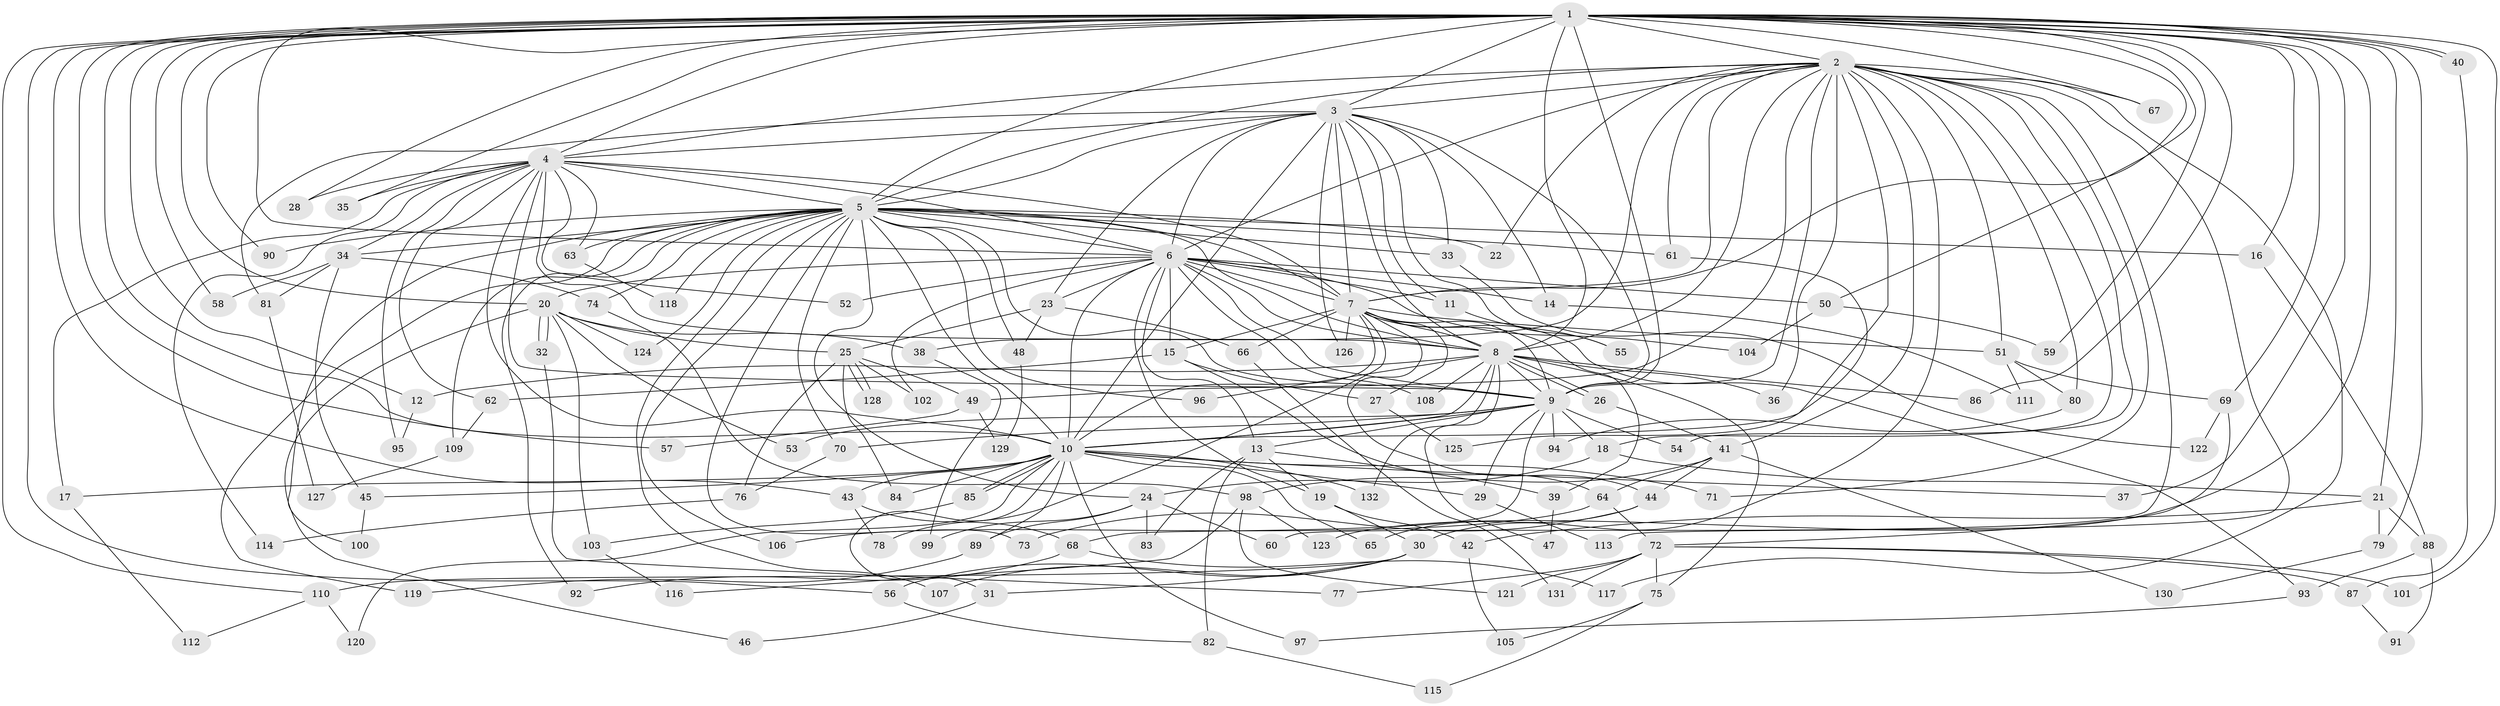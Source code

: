 // coarse degree distribution, {33: 0.01020408163265306, 23: 0.01020408163265306, 17: 0.01020408163265306, 18: 0.030612244897959183, 27: 0.01020408163265306, 19: 0.01020408163265306, 16: 0.01020408163265306, 24: 0.01020408163265306, 3: 0.25510204081632654, 7: 0.01020408163265306, 6: 0.04081632653061224, 4: 0.08163265306122448, 9: 0.02040816326530612, 2: 0.4387755102040816, 5: 0.030612244897959183, 8: 0.02040816326530612}
// Generated by graph-tools (version 1.1) at 2025/51/02/27/25 19:51:50]
// undirected, 132 vertices, 289 edges
graph export_dot {
graph [start="1"]
  node [color=gray90,style=filled];
  1;
  2;
  3;
  4;
  5;
  6;
  7;
  8;
  9;
  10;
  11;
  12;
  13;
  14;
  15;
  16;
  17;
  18;
  19;
  20;
  21;
  22;
  23;
  24;
  25;
  26;
  27;
  28;
  29;
  30;
  31;
  32;
  33;
  34;
  35;
  36;
  37;
  38;
  39;
  40;
  41;
  42;
  43;
  44;
  45;
  46;
  47;
  48;
  49;
  50;
  51;
  52;
  53;
  54;
  55;
  56;
  57;
  58;
  59;
  60;
  61;
  62;
  63;
  64;
  65;
  66;
  67;
  68;
  69;
  70;
  71;
  72;
  73;
  74;
  75;
  76;
  77;
  78;
  79;
  80;
  81;
  82;
  83;
  84;
  85;
  86;
  87;
  88;
  89;
  90;
  91;
  92;
  93;
  94;
  95;
  96;
  97;
  98;
  99;
  100;
  101;
  102;
  103;
  104;
  105;
  106;
  107;
  108;
  109;
  110;
  111;
  112;
  113;
  114;
  115;
  116;
  117;
  118;
  119;
  120;
  121;
  122;
  123;
  124;
  125;
  126;
  127;
  128;
  129;
  130;
  131;
  132;
  1 -- 2;
  1 -- 3;
  1 -- 4;
  1 -- 5;
  1 -- 6;
  1 -- 7;
  1 -- 8;
  1 -- 9;
  1 -- 10;
  1 -- 12;
  1 -- 16;
  1 -- 20;
  1 -- 21;
  1 -- 28;
  1 -- 35;
  1 -- 37;
  1 -- 40;
  1 -- 40;
  1 -- 43;
  1 -- 50;
  1 -- 56;
  1 -- 57;
  1 -- 58;
  1 -- 59;
  1 -- 67;
  1 -- 69;
  1 -- 79;
  1 -- 86;
  1 -- 90;
  1 -- 101;
  1 -- 110;
  1 -- 123;
  2 -- 3;
  2 -- 4;
  2 -- 5;
  2 -- 6;
  2 -- 7;
  2 -- 8;
  2 -- 9;
  2 -- 10;
  2 -- 18;
  2 -- 22;
  2 -- 30;
  2 -- 36;
  2 -- 38;
  2 -- 41;
  2 -- 49;
  2 -- 51;
  2 -- 54;
  2 -- 60;
  2 -- 61;
  2 -- 67;
  2 -- 71;
  2 -- 80;
  2 -- 113;
  2 -- 117;
  3 -- 4;
  3 -- 5;
  3 -- 6;
  3 -- 7;
  3 -- 8;
  3 -- 9;
  3 -- 10;
  3 -- 11;
  3 -- 14;
  3 -- 23;
  3 -- 33;
  3 -- 55;
  3 -- 81;
  3 -- 126;
  4 -- 5;
  4 -- 6;
  4 -- 7;
  4 -- 8;
  4 -- 9;
  4 -- 10;
  4 -- 17;
  4 -- 28;
  4 -- 34;
  4 -- 35;
  4 -- 52;
  4 -- 62;
  4 -- 63;
  4 -- 95;
  4 -- 114;
  5 -- 6;
  5 -- 7;
  5 -- 8;
  5 -- 9;
  5 -- 10;
  5 -- 16;
  5 -- 22;
  5 -- 24;
  5 -- 33;
  5 -- 34;
  5 -- 48;
  5 -- 61;
  5 -- 63;
  5 -- 70;
  5 -- 73;
  5 -- 74;
  5 -- 90;
  5 -- 92;
  5 -- 96;
  5 -- 100;
  5 -- 106;
  5 -- 107;
  5 -- 109;
  5 -- 118;
  5 -- 119;
  5 -- 124;
  6 -- 7;
  6 -- 8;
  6 -- 9;
  6 -- 10;
  6 -- 11;
  6 -- 13;
  6 -- 14;
  6 -- 15;
  6 -- 19;
  6 -- 20;
  6 -- 23;
  6 -- 50;
  6 -- 52;
  6 -- 102;
  6 -- 104;
  6 -- 108;
  7 -- 8;
  7 -- 9;
  7 -- 10;
  7 -- 15;
  7 -- 27;
  7 -- 39;
  7 -- 44;
  7 -- 51;
  7 -- 66;
  7 -- 78;
  7 -- 93;
  7 -- 126;
  8 -- 9;
  8 -- 10;
  8 -- 12;
  8 -- 26;
  8 -- 26;
  8 -- 36;
  8 -- 47;
  8 -- 75;
  8 -- 86;
  8 -- 96;
  8 -- 108;
  8 -- 132;
  9 -- 10;
  9 -- 13;
  9 -- 18;
  9 -- 29;
  9 -- 53;
  9 -- 54;
  9 -- 68;
  9 -- 70;
  9 -- 94;
  10 -- 17;
  10 -- 29;
  10 -- 31;
  10 -- 37;
  10 -- 43;
  10 -- 45;
  10 -- 65;
  10 -- 71;
  10 -- 84;
  10 -- 85;
  10 -- 85;
  10 -- 89;
  10 -- 97;
  10 -- 120;
  10 -- 132;
  11 -- 55;
  12 -- 95;
  13 -- 19;
  13 -- 39;
  13 -- 82;
  13 -- 83;
  14 -- 111;
  15 -- 27;
  15 -- 62;
  15 -- 64;
  16 -- 88;
  17 -- 112;
  18 -- 21;
  18 -- 24;
  19 -- 30;
  19 -- 42;
  20 -- 25;
  20 -- 32;
  20 -- 32;
  20 -- 38;
  20 -- 46;
  20 -- 53;
  20 -- 103;
  20 -- 124;
  21 -- 42;
  21 -- 79;
  21 -- 88;
  23 -- 25;
  23 -- 48;
  23 -- 66;
  24 -- 60;
  24 -- 83;
  24 -- 89;
  24 -- 99;
  25 -- 49;
  25 -- 76;
  25 -- 84;
  25 -- 102;
  25 -- 128;
  25 -- 128;
  26 -- 41;
  27 -- 125;
  29 -- 113;
  30 -- 31;
  30 -- 56;
  30 -- 107;
  30 -- 110;
  31 -- 46;
  32 -- 77;
  33 -- 122;
  34 -- 45;
  34 -- 58;
  34 -- 74;
  34 -- 81;
  38 -- 99;
  39 -- 47;
  40 -- 87;
  41 -- 44;
  41 -- 64;
  41 -- 98;
  41 -- 130;
  42 -- 105;
  43 -- 68;
  43 -- 78;
  44 -- 65;
  44 -- 73;
  45 -- 100;
  48 -- 129;
  49 -- 57;
  49 -- 129;
  50 -- 59;
  50 -- 104;
  51 -- 69;
  51 -- 80;
  51 -- 111;
  56 -- 82;
  61 -- 125;
  62 -- 109;
  63 -- 118;
  64 -- 72;
  64 -- 106;
  66 -- 131;
  68 -- 92;
  68 -- 117;
  69 -- 72;
  69 -- 122;
  70 -- 76;
  72 -- 75;
  72 -- 77;
  72 -- 87;
  72 -- 101;
  72 -- 121;
  72 -- 131;
  74 -- 98;
  75 -- 105;
  75 -- 115;
  76 -- 114;
  79 -- 130;
  80 -- 94;
  81 -- 127;
  82 -- 115;
  85 -- 103;
  87 -- 91;
  88 -- 91;
  88 -- 93;
  89 -- 119;
  93 -- 97;
  98 -- 116;
  98 -- 121;
  98 -- 123;
  103 -- 116;
  109 -- 127;
  110 -- 112;
  110 -- 120;
}
